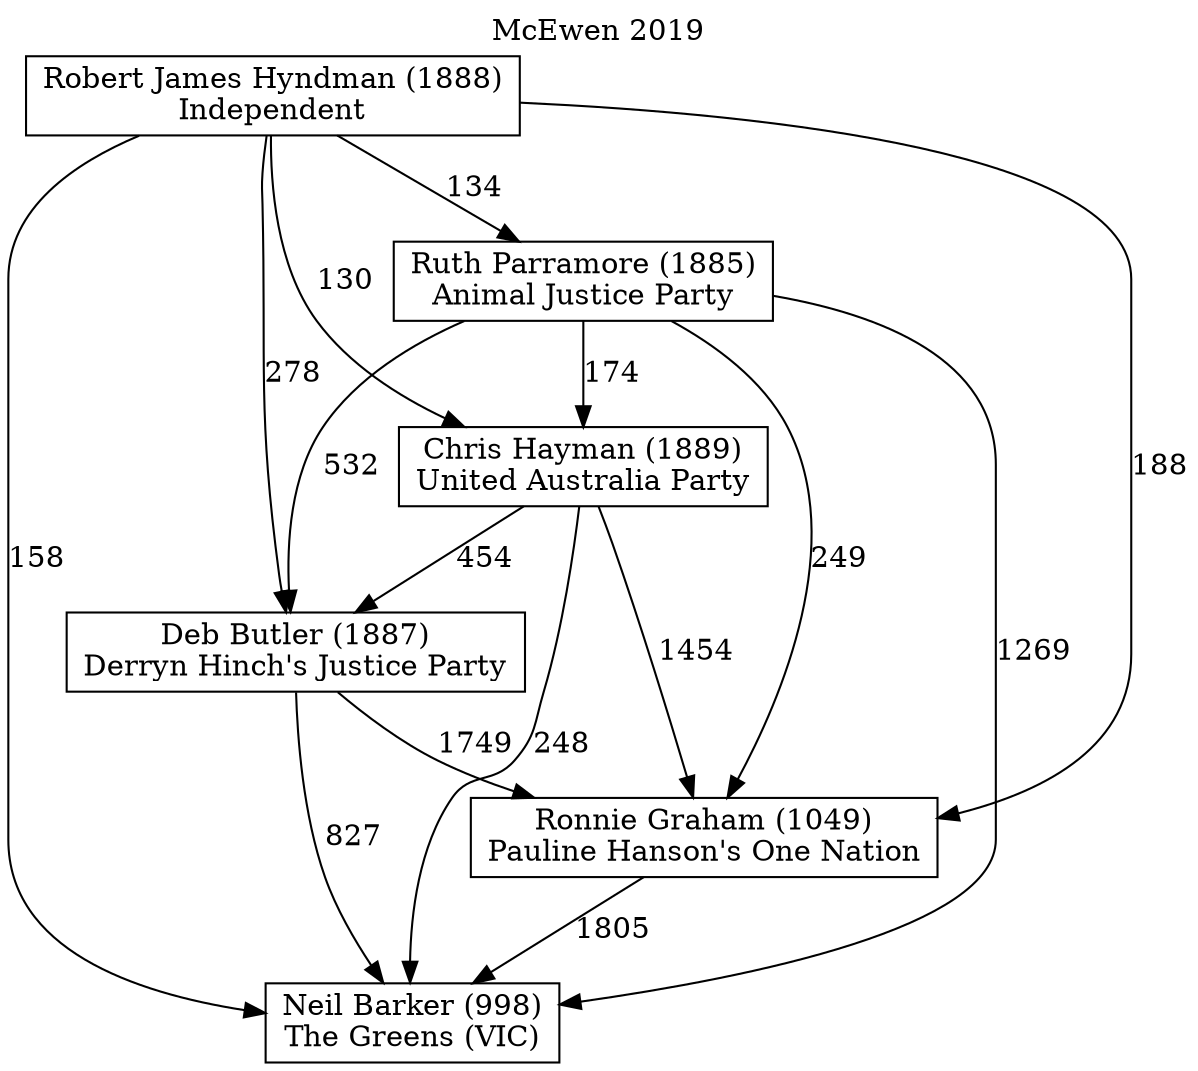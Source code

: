 // House preference flow
digraph "Neil Barker (998)_McEwen_2019" {
	graph [label="McEwen 2019" labelloc=t mclimit=10]
	node [shape=box]
	"Neil Barker (998)" [label="Neil Barker (998)
The Greens (VIC)"]
	"Ronnie Graham (1049)" [label="Ronnie Graham (1049)
Pauline Hanson's One Nation"]
	"Deb Butler (1887)" [label="Deb Butler (1887)
Derryn Hinch's Justice Party"]
	"Chris Hayman (1889)" [label="Chris Hayman (1889)
United Australia Party"]
	"Ruth Parramore (1885)" [label="Ruth Parramore (1885)
Animal Justice Party"]
	"Robert James Hyndman (1888)" [label="Robert James Hyndman (1888)
Independent"]
	"Neil Barker (998)" [label="Neil Barker (998)
The Greens (VIC)"]
	"Deb Butler (1887)" [label="Deb Butler (1887)
Derryn Hinch's Justice Party"]
	"Chris Hayman (1889)" [label="Chris Hayman (1889)
United Australia Party"]
	"Ruth Parramore (1885)" [label="Ruth Parramore (1885)
Animal Justice Party"]
	"Robert James Hyndman (1888)" [label="Robert James Hyndman (1888)
Independent"]
	"Neil Barker (998)" [label="Neil Barker (998)
The Greens (VIC)"]
	"Chris Hayman (1889)" [label="Chris Hayman (1889)
United Australia Party"]
	"Ruth Parramore (1885)" [label="Ruth Parramore (1885)
Animal Justice Party"]
	"Robert James Hyndman (1888)" [label="Robert James Hyndman (1888)
Independent"]
	"Neil Barker (998)" [label="Neil Barker (998)
The Greens (VIC)"]
	"Ruth Parramore (1885)" [label="Ruth Parramore (1885)
Animal Justice Party"]
	"Robert James Hyndman (1888)" [label="Robert James Hyndman (1888)
Independent"]
	"Neil Barker (998)" [label="Neil Barker (998)
The Greens (VIC)"]
	"Robert James Hyndman (1888)" [label="Robert James Hyndman (1888)
Independent"]
	"Robert James Hyndman (1888)" [label="Robert James Hyndman (1888)
Independent"]
	"Ruth Parramore (1885)" [label="Ruth Parramore (1885)
Animal Justice Party"]
	"Robert James Hyndman (1888)" [label="Robert James Hyndman (1888)
Independent"]
	"Robert James Hyndman (1888)" [label="Robert James Hyndman (1888)
Independent"]
	"Chris Hayman (1889)" [label="Chris Hayman (1889)
United Australia Party"]
	"Ruth Parramore (1885)" [label="Ruth Parramore (1885)
Animal Justice Party"]
	"Robert James Hyndman (1888)" [label="Robert James Hyndman (1888)
Independent"]
	"Chris Hayman (1889)" [label="Chris Hayman (1889)
United Australia Party"]
	"Robert James Hyndman (1888)" [label="Robert James Hyndman (1888)
Independent"]
	"Robert James Hyndman (1888)" [label="Robert James Hyndman (1888)
Independent"]
	"Ruth Parramore (1885)" [label="Ruth Parramore (1885)
Animal Justice Party"]
	"Robert James Hyndman (1888)" [label="Robert James Hyndman (1888)
Independent"]
	"Robert James Hyndman (1888)" [label="Robert James Hyndman (1888)
Independent"]
	"Deb Butler (1887)" [label="Deb Butler (1887)
Derryn Hinch's Justice Party"]
	"Chris Hayman (1889)" [label="Chris Hayman (1889)
United Australia Party"]
	"Ruth Parramore (1885)" [label="Ruth Parramore (1885)
Animal Justice Party"]
	"Robert James Hyndman (1888)" [label="Robert James Hyndman (1888)
Independent"]
	"Deb Butler (1887)" [label="Deb Butler (1887)
Derryn Hinch's Justice Party"]
	"Ruth Parramore (1885)" [label="Ruth Parramore (1885)
Animal Justice Party"]
	"Robert James Hyndman (1888)" [label="Robert James Hyndman (1888)
Independent"]
	"Deb Butler (1887)" [label="Deb Butler (1887)
Derryn Hinch's Justice Party"]
	"Robert James Hyndman (1888)" [label="Robert James Hyndman (1888)
Independent"]
	"Robert James Hyndman (1888)" [label="Robert James Hyndman (1888)
Independent"]
	"Ruth Parramore (1885)" [label="Ruth Parramore (1885)
Animal Justice Party"]
	"Robert James Hyndman (1888)" [label="Robert James Hyndman (1888)
Independent"]
	"Robert James Hyndman (1888)" [label="Robert James Hyndman (1888)
Independent"]
	"Chris Hayman (1889)" [label="Chris Hayman (1889)
United Australia Party"]
	"Ruth Parramore (1885)" [label="Ruth Parramore (1885)
Animal Justice Party"]
	"Robert James Hyndman (1888)" [label="Robert James Hyndman (1888)
Independent"]
	"Chris Hayman (1889)" [label="Chris Hayman (1889)
United Australia Party"]
	"Robert James Hyndman (1888)" [label="Robert James Hyndman (1888)
Independent"]
	"Robert James Hyndman (1888)" [label="Robert James Hyndman (1888)
Independent"]
	"Ruth Parramore (1885)" [label="Ruth Parramore (1885)
Animal Justice Party"]
	"Robert James Hyndman (1888)" [label="Robert James Hyndman (1888)
Independent"]
	"Robert James Hyndman (1888)" [label="Robert James Hyndman (1888)
Independent"]
	"Ronnie Graham (1049)" [label="Ronnie Graham (1049)
Pauline Hanson's One Nation"]
	"Deb Butler (1887)" [label="Deb Butler (1887)
Derryn Hinch's Justice Party"]
	"Chris Hayman (1889)" [label="Chris Hayman (1889)
United Australia Party"]
	"Ruth Parramore (1885)" [label="Ruth Parramore (1885)
Animal Justice Party"]
	"Robert James Hyndman (1888)" [label="Robert James Hyndman (1888)
Independent"]
	"Ronnie Graham (1049)" [label="Ronnie Graham (1049)
Pauline Hanson's One Nation"]
	"Chris Hayman (1889)" [label="Chris Hayman (1889)
United Australia Party"]
	"Ruth Parramore (1885)" [label="Ruth Parramore (1885)
Animal Justice Party"]
	"Robert James Hyndman (1888)" [label="Robert James Hyndman (1888)
Independent"]
	"Ronnie Graham (1049)" [label="Ronnie Graham (1049)
Pauline Hanson's One Nation"]
	"Ruth Parramore (1885)" [label="Ruth Parramore (1885)
Animal Justice Party"]
	"Robert James Hyndman (1888)" [label="Robert James Hyndman (1888)
Independent"]
	"Ronnie Graham (1049)" [label="Ronnie Graham (1049)
Pauline Hanson's One Nation"]
	"Robert James Hyndman (1888)" [label="Robert James Hyndman (1888)
Independent"]
	"Robert James Hyndman (1888)" [label="Robert James Hyndman (1888)
Independent"]
	"Ruth Parramore (1885)" [label="Ruth Parramore (1885)
Animal Justice Party"]
	"Robert James Hyndman (1888)" [label="Robert James Hyndman (1888)
Independent"]
	"Robert James Hyndman (1888)" [label="Robert James Hyndman (1888)
Independent"]
	"Chris Hayman (1889)" [label="Chris Hayman (1889)
United Australia Party"]
	"Ruth Parramore (1885)" [label="Ruth Parramore (1885)
Animal Justice Party"]
	"Robert James Hyndman (1888)" [label="Robert James Hyndman (1888)
Independent"]
	"Chris Hayman (1889)" [label="Chris Hayman (1889)
United Australia Party"]
	"Robert James Hyndman (1888)" [label="Robert James Hyndman (1888)
Independent"]
	"Robert James Hyndman (1888)" [label="Robert James Hyndman (1888)
Independent"]
	"Ruth Parramore (1885)" [label="Ruth Parramore (1885)
Animal Justice Party"]
	"Robert James Hyndman (1888)" [label="Robert James Hyndman (1888)
Independent"]
	"Robert James Hyndman (1888)" [label="Robert James Hyndman (1888)
Independent"]
	"Deb Butler (1887)" [label="Deb Butler (1887)
Derryn Hinch's Justice Party"]
	"Chris Hayman (1889)" [label="Chris Hayman (1889)
United Australia Party"]
	"Ruth Parramore (1885)" [label="Ruth Parramore (1885)
Animal Justice Party"]
	"Robert James Hyndman (1888)" [label="Robert James Hyndman (1888)
Independent"]
	"Deb Butler (1887)" [label="Deb Butler (1887)
Derryn Hinch's Justice Party"]
	"Ruth Parramore (1885)" [label="Ruth Parramore (1885)
Animal Justice Party"]
	"Robert James Hyndman (1888)" [label="Robert James Hyndman (1888)
Independent"]
	"Deb Butler (1887)" [label="Deb Butler (1887)
Derryn Hinch's Justice Party"]
	"Robert James Hyndman (1888)" [label="Robert James Hyndman (1888)
Independent"]
	"Robert James Hyndman (1888)" [label="Robert James Hyndman (1888)
Independent"]
	"Ruth Parramore (1885)" [label="Ruth Parramore (1885)
Animal Justice Party"]
	"Robert James Hyndman (1888)" [label="Robert James Hyndman (1888)
Independent"]
	"Robert James Hyndman (1888)" [label="Robert James Hyndman (1888)
Independent"]
	"Chris Hayman (1889)" [label="Chris Hayman (1889)
United Australia Party"]
	"Ruth Parramore (1885)" [label="Ruth Parramore (1885)
Animal Justice Party"]
	"Robert James Hyndman (1888)" [label="Robert James Hyndman (1888)
Independent"]
	"Chris Hayman (1889)" [label="Chris Hayman (1889)
United Australia Party"]
	"Robert James Hyndman (1888)" [label="Robert James Hyndman (1888)
Independent"]
	"Robert James Hyndman (1888)" [label="Robert James Hyndman (1888)
Independent"]
	"Ruth Parramore (1885)" [label="Ruth Parramore (1885)
Animal Justice Party"]
	"Robert James Hyndman (1888)" [label="Robert James Hyndman (1888)
Independent"]
	"Robert James Hyndman (1888)" [label="Robert James Hyndman (1888)
Independent"]
	"Ronnie Graham (1049)" -> "Neil Barker (998)" [label=1805]
	"Deb Butler (1887)" -> "Ronnie Graham (1049)" [label=1749]
	"Chris Hayman (1889)" -> "Deb Butler (1887)" [label=454]
	"Ruth Parramore (1885)" -> "Chris Hayman (1889)" [label=174]
	"Robert James Hyndman (1888)" -> "Ruth Parramore (1885)" [label=134]
	"Deb Butler (1887)" -> "Neil Barker (998)" [label=827]
	"Chris Hayman (1889)" -> "Neil Barker (998)" [label=248]
	"Ruth Parramore (1885)" -> "Neil Barker (998)" [label=1269]
	"Robert James Hyndman (1888)" -> "Neil Barker (998)" [label=158]
	"Robert James Hyndman (1888)" -> "Chris Hayman (1889)" [label=130]
	"Ruth Parramore (1885)" -> "Deb Butler (1887)" [label=532]
	"Robert James Hyndman (1888)" -> "Deb Butler (1887)" [label=278]
	"Chris Hayman (1889)" -> "Ronnie Graham (1049)" [label=1454]
	"Ruth Parramore (1885)" -> "Ronnie Graham (1049)" [label=249]
	"Robert James Hyndman (1888)" -> "Ronnie Graham (1049)" [label=188]
}

